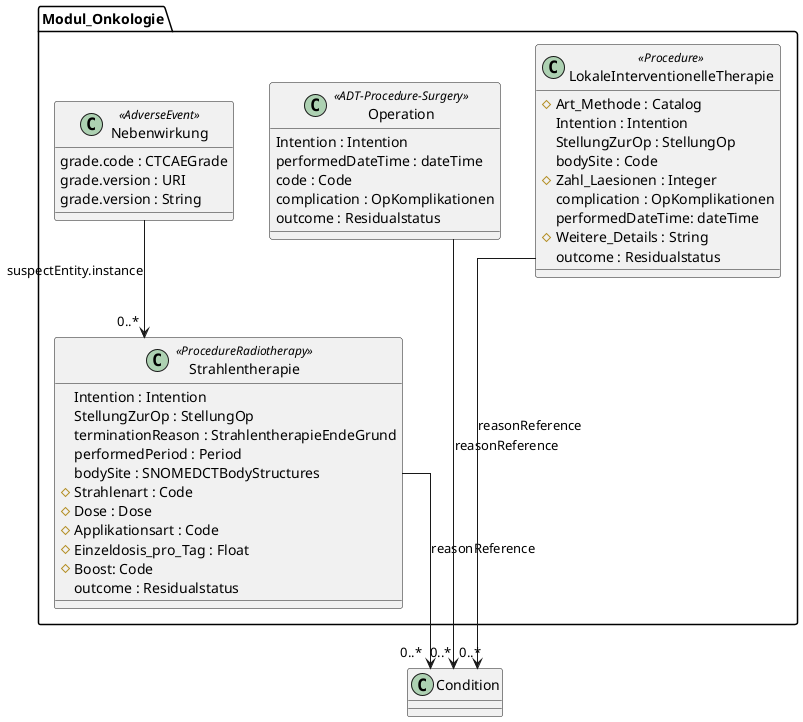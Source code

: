 @startuml FhirModulOnkologieTherapy
skinparam linetype ortho

class Condition

package Modul_Onkologie {

  class Strahlentherapie << ProcedureRadiotherapy >> {
    Intention : Intention
    StellungZurOp : StellungOp
    terminationReason : StrahlentherapieEndeGrund
    performedPeriod : Period
    bodySite : SNOMEDCTBodyStructures
    # Strahlenart : Code
    # Dose : Dose
    # Applikationsart : Code
    # Einzeldosis_pro_Tag : Float
    # Boost: Code
    outcome : Residualstatus
  }
  Strahlentherapie --> "0..*" Condition : reasonReference

  class Operation << ADT-Procedure-Surgery >> {
    Intention : Intention
    performedDateTime : dateTime
    code : Code
    complication : OpKomplikationen
    outcome : Residualstatus
  }
  Operation --> "0..*" Condition : reasonReference

  class LokaleInterventionelleTherapie << Procedure >> {
    # Art_Methode : Catalog
    Intention : Intention
    StellungZurOp : StellungOp
    bodySite : Code
    # Zahl_Laesionen : Integer
    complication : OpKomplikationen
    performedDateTime: dateTime
    # Weitere_Details : String
    outcome : Residualstatus
  }
  LokaleInterventionelleTherapie --> "0..*" Condition : reasonReference

  class Nebenwirkung << AdverseEvent >> {
    grade.code : CTCAEGrade
    grade.version : URI
    grade.version : String
  }
  Nebenwirkung --> "0..*" Strahlentherapie : suspectEntity.instance

}

@enduml
